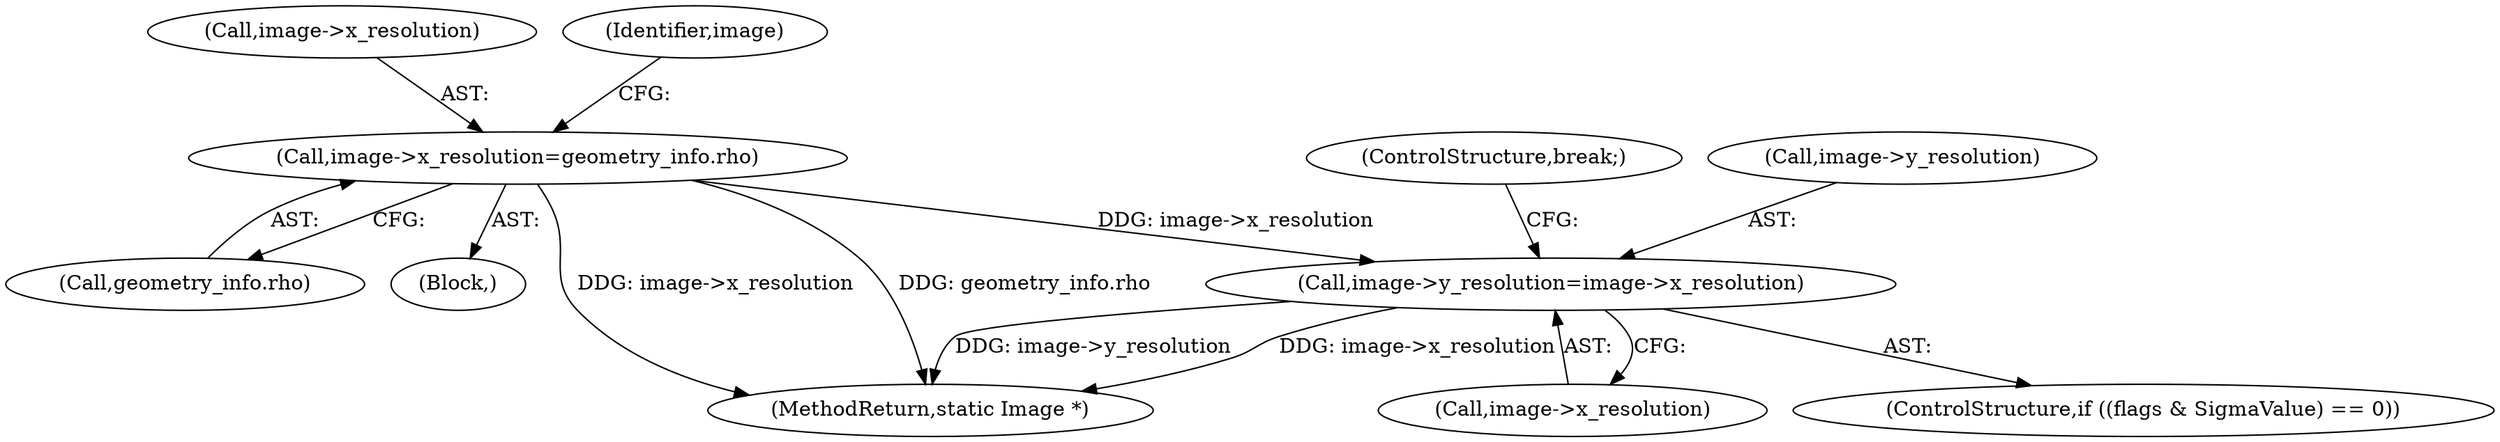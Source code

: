 digraph "0_ImageMagick_f6e9d0d9955e85bdd7540b251cd50d598dacc5e6_36@pointer" {
"1001535" [label="(Call,image->y_resolution=image->x_resolution)"];
"1001515" [label="(Call,image->x_resolution=geometry_info.rho)"];
"1001516" [label="(Call,image->x_resolution)"];
"1002459" [label="(MethodReturn,static Image *)"];
"1001529" [label="(ControlStructure,if ((flags & SigmaValue) == 0))"];
"1001515" [label="(Call,image->x_resolution=geometry_info.rho)"];
"1001519" [label="(Call,geometry_info.rho)"];
"1001542" [label="(ControlStructure,break;)"];
"1001508" [label="(Block,)"];
"1001535" [label="(Call,image->y_resolution=image->x_resolution)"];
"1001524" [label="(Identifier,image)"];
"1001539" [label="(Call,image->x_resolution)"];
"1001536" [label="(Call,image->y_resolution)"];
"1001535" -> "1001529"  [label="AST: "];
"1001535" -> "1001539"  [label="CFG: "];
"1001536" -> "1001535"  [label="AST: "];
"1001539" -> "1001535"  [label="AST: "];
"1001542" -> "1001535"  [label="CFG: "];
"1001535" -> "1002459"  [label="DDG: image->y_resolution"];
"1001535" -> "1002459"  [label="DDG: image->x_resolution"];
"1001515" -> "1001535"  [label="DDG: image->x_resolution"];
"1001515" -> "1001508"  [label="AST: "];
"1001515" -> "1001519"  [label="CFG: "];
"1001516" -> "1001515"  [label="AST: "];
"1001519" -> "1001515"  [label="AST: "];
"1001524" -> "1001515"  [label="CFG: "];
"1001515" -> "1002459"  [label="DDG: geometry_info.rho"];
"1001515" -> "1002459"  [label="DDG: image->x_resolution"];
}
